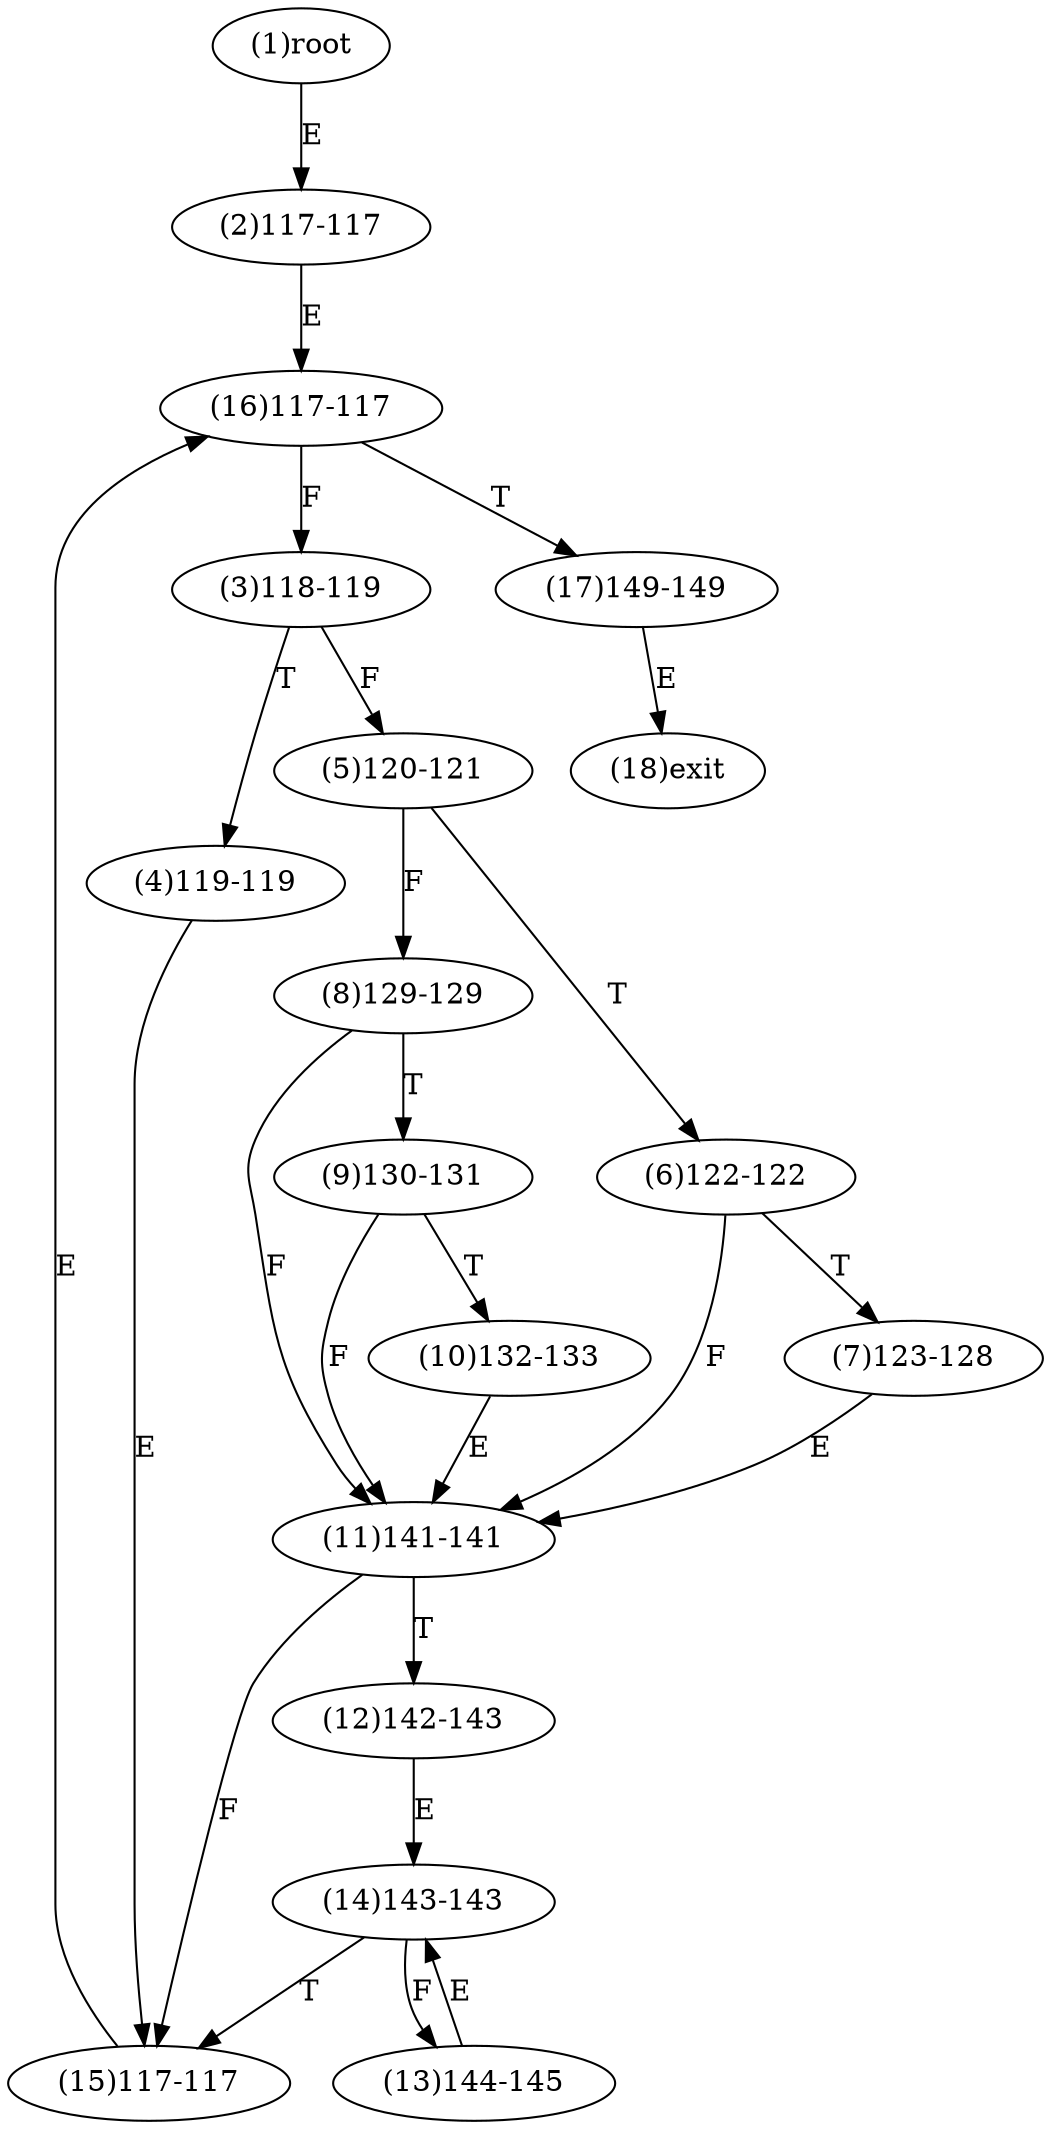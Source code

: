 digraph "" { 
1[ label="(1)root"];
2[ label="(2)117-117"];
3[ label="(3)118-119"];
4[ label="(4)119-119"];
5[ label="(5)120-121"];
6[ label="(6)122-122"];
7[ label="(7)123-128"];
8[ label="(8)129-129"];
9[ label="(9)130-131"];
10[ label="(10)132-133"];
11[ label="(11)141-141"];
12[ label="(12)142-143"];
13[ label="(13)144-145"];
14[ label="(14)143-143"];
15[ label="(15)117-117"];
17[ label="(17)149-149"];
16[ label="(16)117-117"];
18[ label="(18)exit"];
1->2[ label="E"];
2->16[ label="E"];
3->5[ label="F"];
3->4[ label="T"];
4->15[ label="E"];
5->8[ label="F"];
5->6[ label="T"];
6->11[ label="F"];
6->7[ label="T"];
7->11[ label="E"];
8->11[ label="F"];
8->9[ label="T"];
9->11[ label="F"];
9->10[ label="T"];
10->11[ label="E"];
11->15[ label="F"];
11->12[ label="T"];
12->14[ label="E"];
13->14[ label="E"];
14->13[ label="F"];
14->15[ label="T"];
15->16[ label="E"];
16->3[ label="F"];
16->17[ label="T"];
17->18[ label="E"];
}